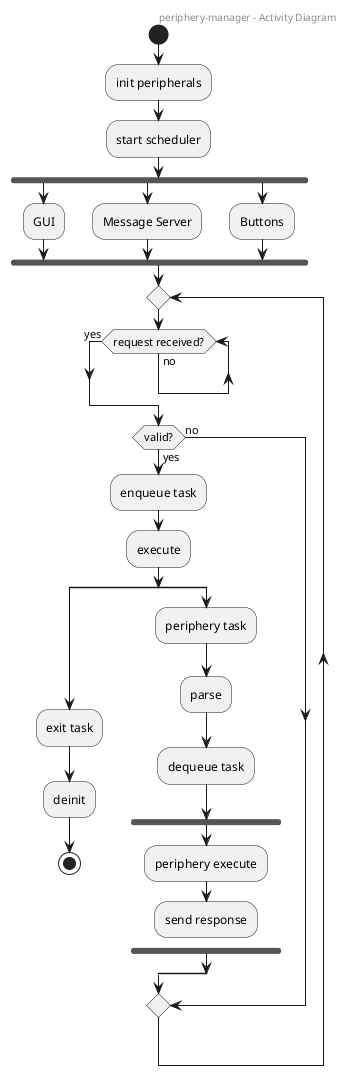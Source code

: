 @startuml periphery-manager
'https://plantuml.com/activity-diagram-beta

header
    periphery-manager - Activity Diagram
endheader

start
:init peripherals;
:start scheduler;

fork
    :GUI;
fork again
    :Message Server;
fork again
    :Buttons;
end fork

repeat
    while (request received?) is (no)
    endwhile (yes)

    if (valid?) then (no)
    else (yes)
        :enqueue task;
        :execute;
        split
            :exit task;
            :deinit;
            stop
        split again
            :periphery task;
            :parse;
            :dequeue task;
            fork
                :periphery execute;
                :send response;
                detach
            end fork
        end split

@enduml
